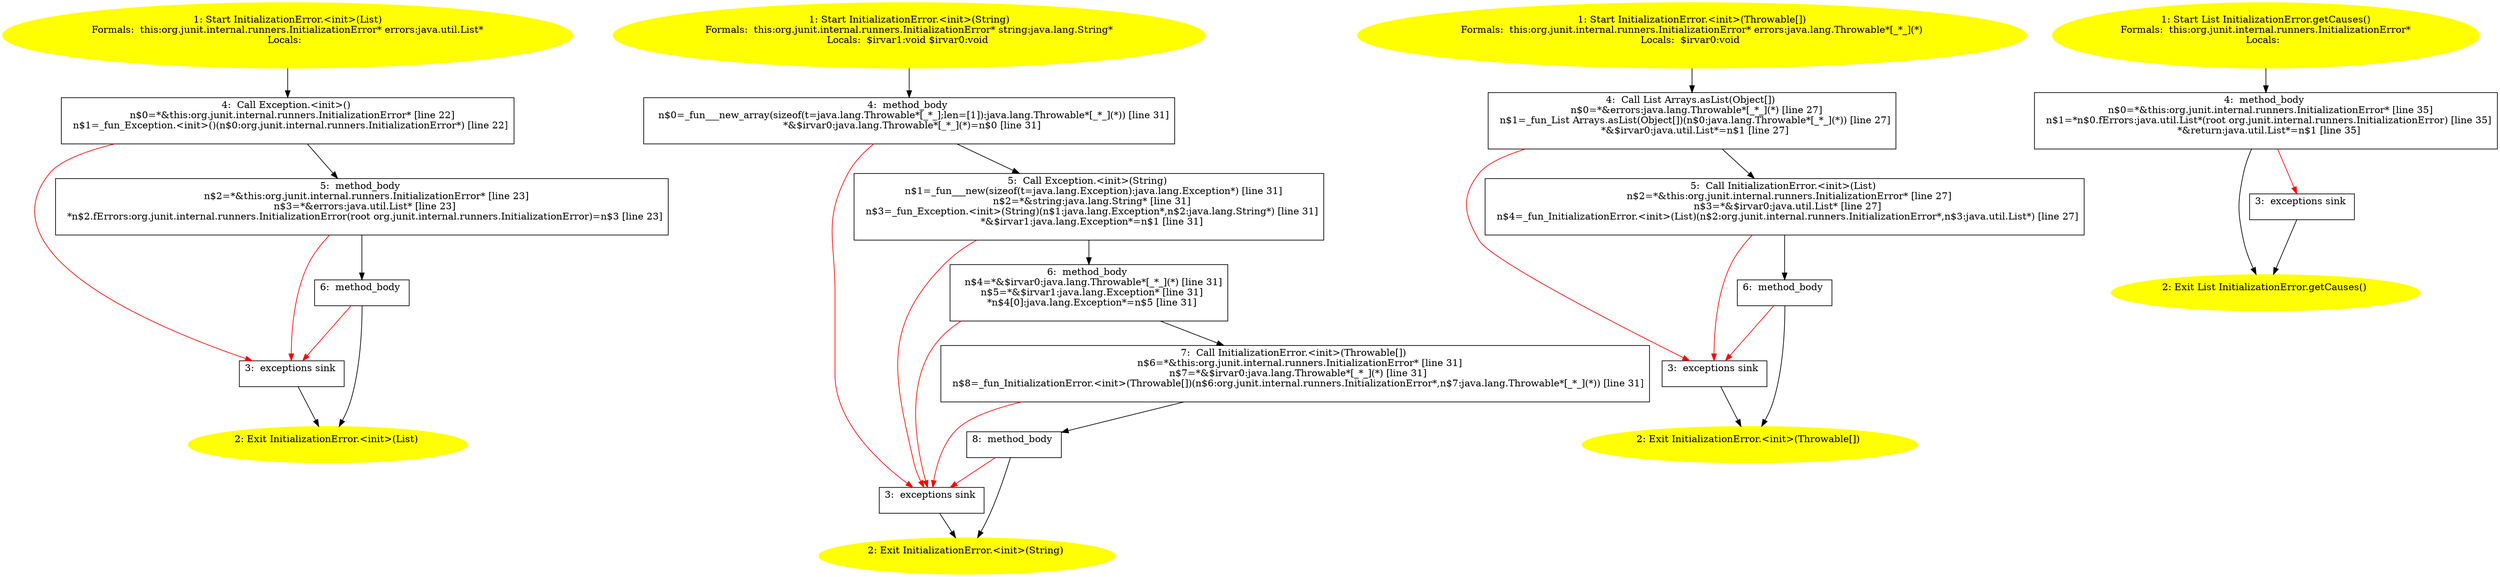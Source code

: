 /* @generated */
digraph cfg {
"org.junit.internal.runners.InitializationError.<init>(java.util.List).05a8487680e849503ba5951e96a49e5d_1" [label="1: Start InitializationError.<init>(List)\nFormals:  this:org.junit.internal.runners.InitializationError* errors:java.util.List*\nLocals:  \n  " color=yellow style=filled]
	

	 "org.junit.internal.runners.InitializationError.<init>(java.util.List).05a8487680e849503ba5951e96a49e5d_1" -> "org.junit.internal.runners.InitializationError.<init>(java.util.List).05a8487680e849503ba5951e96a49e5d_4" ;
"org.junit.internal.runners.InitializationError.<init>(java.util.List).05a8487680e849503ba5951e96a49e5d_2" [label="2: Exit InitializationError.<init>(List) \n  " color=yellow style=filled]
	

"org.junit.internal.runners.InitializationError.<init>(java.util.List).05a8487680e849503ba5951e96a49e5d_3" [label="3:  exceptions sink \n  " shape="box"]
	

	 "org.junit.internal.runners.InitializationError.<init>(java.util.List).05a8487680e849503ba5951e96a49e5d_3" -> "org.junit.internal.runners.InitializationError.<init>(java.util.List).05a8487680e849503ba5951e96a49e5d_2" ;
"org.junit.internal.runners.InitializationError.<init>(java.util.List).05a8487680e849503ba5951e96a49e5d_4" [label="4:  Call Exception.<init>() \n   n$0=*&this:org.junit.internal.runners.InitializationError* [line 22]\n  n$1=_fun_Exception.<init>()(n$0:org.junit.internal.runners.InitializationError*) [line 22]\n " shape="box"]
	

	 "org.junit.internal.runners.InitializationError.<init>(java.util.List).05a8487680e849503ba5951e96a49e5d_4" -> "org.junit.internal.runners.InitializationError.<init>(java.util.List).05a8487680e849503ba5951e96a49e5d_5" ;
	 "org.junit.internal.runners.InitializationError.<init>(java.util.List).05a8487680e849503ba5951e96a49e5d_4" -> "org.junit.internal.runners.InitializationError.<init>(java.util.List).05a8487680e849503ba5951e96a49e5d_3" [color="red" ];
"org.junit.internal.runners.InitializationError.<init>(java.util.List).05a8487680e849503ba5951e96a49e5d_5" [label="5:  method_body \n   n$2=*&this:org.junit.internal.runners.InitializationError* [line 23]\n  n$3=*&errors:java.util.List* [line 23]\n  *n$2.fErrors:org.junit.internal.runners.InitializationError(root org.junit.internal.runners.InitializationError)=n$3 [line 23]\n " shape="box"]
	

	 "org.junit.internal.runners.InitializationError.<init>(java.util.List).05a8487680e849503ba5951e96a49e5d_5" -> "org.junit.internal.runners.InitializationError.<init>(java.util.List).05a8487680e849503ba5951e96a49e5d_6" ;
	 "org.junit.internal.runners.InitializationError.<init>(java.util.List).05a8487680e849503ba5951e96a49e5d_5" -> "org.junit.internal.runners.InitializationError.<init>(java.util.List).05a8487680e849503ba5951e96a49e5d_3" [color="red" ];
"org.junit.internal.runners.InitializationError.<init>(java.util.List).05a8487680e849503ba5951e96a49e5d_6" [label="6:  method_body \n  " shape="box"]
	

	 "org.junit.internal.runners.InitializationError.<init>(java.util.List).05a8487680e849503ba5951e96a49e5d_6" -> "org.junit.internal.runners.InitializationError.<init>(java.util.List).05a8487680e849503ba5951e96a49e5d_2" ;
	 "org.junit.internal.runners.InitializationError.<init>(java.util.List).05a8487680e849503ba5951e96a49e5d_6" -> "org.junit.internal.runners.InitializationError.<init>(java.util.List).05a8487680e849503ba5951e96a49e5d_3" [color="red" ];
"org.junit.internal.runners.InitializationError.<init>(java.lang.String).6b7d836ac7eacf101009491ca6f48dab_1" [label="1: Start InitializationError.<init>(String)\nFormals:  this:org.junit.internal.runners.InitializationError* string:java.lang.String*\nLocals:  $irvar1:void $irvar0:void \n  " color=yellow style=filled]
	

	 "org.junit.internal.runners.InitializationError.<init>(java.lang.String).6b7d836ac7eacf101009491ca6f48dab_1" -> "org.junit.internal.runners.InitializationError.<init>(java.lang.String).6b7d836ac7eacf101009491ca6f48dab_4" ;
"org.junit.internal.runners.InitializationError.<init>(java.lang.String).6b7d836ac7eacf101009491ca6f48dab_2" [label="2: Exit InitializationError.<init>(String) \n  " color=yellow style=filled]
	

"org.junit.internal.runners.InitializationError.<init>(java.lang.String).6b7d836ac7eacf101009491ca6f48dab_3" [label="3:  exceptions sink \n  " shape="box"]
	

	 "org.junit.internal.runners.InitializationError.<init>(java.lang.String).6b7d836ac7eacf101009491ca6f48dab_3" -> "org.junit.internal.runners.InitializationError.<init>(java.lang.String).6b7d836ac7eacf101009491ca6f48dab_2" ;
"org.junit.internal.runners.InitializationError.<init>(java.lang.String).6b7d836ac7eacf101009491ca6f48dab_4" [label="4:  method_body \n   n$0=_fun___new_array(sizeof(t=java.lang.Throwable*[_*_];len=[1]):java.lang.Throwable*[_*_](*)) [line 31]\n  *&$irvar0:java.lang.Throwable*[_*_](*)=n$0 [line 31]\n " shape="box"]
	

	 "org.junit.internal.runners.InitializationError.<init>(java.lang.String).6b7d836ac7eacf101009491ca6f48dab_4" -> "org.junit.internal.runners.InitializationError.<init>(java.lang.String).6b7d836ac7eacf101009491ca6f48dab_5" ;
	 "org.junit.internal.runners.InitializationError.<init>(java.lang.String).6b7d836ac7eacf101009491ca6f48dab_4" -> "org.junit.internal.runners.InitializationError.<init>(java.lang.String).6b7d836ac7eacf101009491ca6f48dab_3" [color="red" ];
"org.junit.internal.runners.InitializationError.<init>(java.lang.String).6b7d836ac7eacf101009491ca6f48dab_5" [label="5:  Call Exception.<init>(String) \n   n$1=_fun___new(sizeof(t=java.lang.Exception):java.lang.Exception*) [line 31]\n  n$2=*&string:java.lang.String* [line 31]\n  n$3=_fun_Exception.<init>(String)(n$1:java.lang.Exception*,n$2:java.lang.String*) [line 31]\n  *&$irvar1:java.lang.Exception*=n$1 [line 31]\n " shape="box"]
	

	 "org.junit.internal.runners.InitializationError.<init>(java.lang.String).6b7d836ac7eacf101009491ca6f48dab_5" -> "org.junit.internal.runners.InitializationError.<init>(java.lang.String).6b7d836ac7eacf101009491ca6f48dab_6" ;
	 "org.junit.internal.runners.InitializationError.<init>(java.lang.String).6b7d836ac7eacf101009491ca6f48dab_5" -> "org.junit.internal.runners.InitializationError.<init>(java.lang.String).6b7d836ac7eacf101009491ca6f48dab_3" [color="red" ];
"org.junit.internal.runners.InitializationError.<init>(java.lang.String).6b7d836ac7eacf101009491ca6f48dab_6" [label="6:  method_body \n   n$4=*&$irvar0:java.lang.Throwable*[_*_](*) [line 31]\n  n$5=*&$irvar1:java.lang.Exception* [line 31]\n  *n$4[0]:java.lang.Exception*=n$5 [line 31]\n " shape="box"]
	

	 "org.junit.internal.runners.InitializationError.<init>(java.lang.String).6b7d836ac7eacf101009491ca6f48dab_6" -> "org.junit.internal.runners.InitializationError.<init>(java.lang.String).6b7d836ac7eacf101009491ca6f48dab_7" ;
	 "org.junit.internal.runners.InitializationError.<init>(java.lang.String).6b7d836ac7eacf101009491ca6f48dab_6" -> "org.junit.internal.runners.InitializationError.<init>(java.lang.String).6b7d836ac7eacf101009491ca6f48dab_3" [color="red" ];
"org.junit.internal.runners.InitializationError.<init>(java.lang.String).6b7d836ac7eacf101009491ca6f48dab_7" [label="7:  Call InitializationError.<init>(Throwable[]) \n   n$6=*&this:org.junit.internal.runners.InitializationError* [line 31]\n  n$7=*&$irvar0:java.lang.Throwable*[_*_](*) [line 31]\n  n$8=_fun_InitializationError.<init>(Throwable[])(n$6:org.junit.internal.runners.InitializationError*,n$7:java.lang.Throwable*[_*_](*)) [line 31]\n " shape="box"]
	

	 "org.junit.internal.runners.InitializationError.<init>(java.lang.String).6b7d836ac7eacf101009491ca6f48dab_7" -> "org.junit.internal.runners.InitializationError.<init>(java.lang.String).6b7d836ac7eacf101009491ca6f48dab_8" ;
	 "org.junit.internal.runners.InitializationError.<init>(java.lang.String).6b7d836ac7eacf101009491ca6f48dab_7" -> "org.junit.internal.runners.InitializationError.<init>(java.lang.String).6b7d836ac7eacf101009491ca6f48dab_3" [color="red" ];
"org.junit.internal.runners.InitializationError.<init>(java.lang.String).6b7d836ac7eacf101009491ca6f48dab_8" [label="8:  method_body \n  " shape="box"]
	

	 "org.junit.internal.runners.InitializationError.<init>(java.lang.String).6b7d836ac7eacf101009491ca6f48dab_8" -> "org.junit.internal.runners.InitializationError.<init>(java.lang.String).6b7d836ac7eacf101009491ca6f48dab_2" ;
	 "org.junit.internal.runners.InitializationError.<init>(java.lang.String).6b7d836ac7eacf101009491ca6f48dab_8" -> "org.junit.internal.runners.InitializationError.<init>(java.lang.String).6b7d836ac7eacf101009491ca6f48dab_3" [color="red" ];
"org.junit.internal.runners.InitializationError.<init>(java.lang.Throwable[]).357b52d7406775a905d86ed6343393fa_1" [label="1: Start InitializationError.<init>(Throwable[])\nFormals:  this:org.junit.internal.runners.InitializationError* errors:java.lang.Throwable*[_*_](*)\nLocals:  $irvar0:void \n  " color=yellow style=filled]
	

	 "org.junit.internal.runners.InitializationError.<init>(java.lang.Throwable[]).357b52d7406775a905d86ed6343393fa_1" -> "org.junit.internal.runners.InitializationError.<init>(java.lang.Throwable[]).357b52d7406775a905d86ed6343393fa_4" ;
"org.junit.internal.runners.InitializationError.<init>(java.lang.Throwable[]).357b52d7406775a905d86ed6343393fa_2" [label="2: Exit InitializationError.<init>(Throwable[]) \n  " color=yellow style=filled]
	

"org.junit.internal.runners.InitializationError.<init>(java.lang.Throwable[]).357b52d7406775a905d86ed6343393fa_3" [label="3:  exceptions sink \n  " shape="box"]
	

	 "org.junit.internal.runners.InitializationError.<init>(java.lang.Throwable[]).357b52d7406775a905d86ed6343393fa_3" -> "org.junit.internal.runners.InitializationError.<init>(java.lang.Throwable[]).357b52d7406775a905d86ed6343393fa_2" ;
"org.junit.internal.runners.InitializationError.<init>(java.lang.Throwable[]).357b52d7406775a905d86ed6343393fa_4" [label="4:  Call List Arrays.asList(Object[]) \n   n$0=*&errors:java.lang.Throwable*[_*_](*) [line 27]\n  n$1=_fun_List Arrays.asList(Object[])(n$0:java.lang.Throwable*[_*_](*)) [line 27]\n  *&$irvar0:java.util.List*=n$1 [line 27]\n " shape="box"]
	

	 "org.junit.internal.runners.InitializationError.<init>(java.lang.Throwable[]).357b52d7406775a905d86ed6343393fa_4" -> "org.junit.internal.runners.InitializationError.<init>(java.lang.Throwable[]).357b52d7406775a905d86ed6343393fa_5" ;
	 "org.junit.internal.runners.InitializationError.<init>(java.lang.Throwable[]).357b52d7406775a905d86ed6343393fa_4" -> "org.junit.internal.runners.InitializationError.<init>(java.lang.Throwable[]).357b52d7406775a905d86ed6343393fa_3" [color="red" ];
"org.junit.internal.runners.InitializationError.<init>(java.lang.Throwable[]).357b52d7406775a905d86ed6343393fa_5" [label="5:  Call InitializationError.<init>(List) \n   n$2=*&this:org.junit.internal.runners.InitializationError* [line 27]\n  n$3=*&$irvar0:java.util.List* [line 27]\n  n$4=_fun_InitializationError.<init>(List)(n$2:org.junit.internal.runners.InitializationError*,n$3:java.util.List*) [line 27]\n " shape="box"]
	

	 "org.junit.internal.runners.InitializationError.<init>(java.lang.Throwable[]).357b52d7406775a905d86ed6343393fa_5" -> "org.junit.internal.runners.InitializationError.<init>(java.lang.Throwable[]).357b52d7406775a905d86ed6343393fa_6" ;
	 "org.junit.internal.runners.InitializationError.<init>(java.lang.Throwable[]).357b52d7406775a905d86ed6343393fa_5" -> "org.junit.internal.runners.InitializationError.<init>(java.lang.Throwable[]).357b52d7406775a905d86ed6343393fa_3" [color="red" ];
"org.junit.internal.runners.InitializationError.<init>(java.lang.Throwable[]).357b52d7406775a905d86ed6343393fa_6" [label="6:  method_body \n  " shape="box"]
	

	 "org.junit.internal.runners.InitializationError.<init>(java.lang.Throwable[]).357b52d7406775a905d86ed6343393fa_6" -> "org.junit.internal.runners.InitializationError.<init>(java.lang.Throwable[]).357b52d7406775a905d86ed6343393fa_2" ;
	 "org.junit.internal.runners.InitializationError.<init>(java.lang.Throwable[]).357b52d7406775a905d86ed6343393fa_6" -> "org.junit.internal.runners.InitializationError.<init>(java.lang.Throwable[]).357b52d7406775a905d86ed6343393fa_3" [color="red" ];
"org.junit.internal.runners.InitializationError.getCauses():java.util.List.ea5ae1e4a08d18c08f3e192fb9aeae39_1" [label="1: Start List InitializationError.getCauses()\nFormals:  this:org.junit.internal.runners.InitializationError*\nLocals:  \n  " color=yellow style=filled]
	

	 "org.junit.internal.runners.InitializationError.getCauses():java.util.List.ea5ae1e4a08d18c08f3e192fb9aeae39_1" -> "org.junit.internal.runners.InitializationError.getCauses():java.util.List.ea5ae1e4a08d18c08f3e192fb9aeae39_4" ;
"org.junit.internal.runners.InitializationError.getCauses():java.util.List.ea5ae1e4a08d18c08f3e192fb9aeae39_2" [label="2: Exit List InitializationError.getCauses() \n  " color=yellow style=filled]
	

"org.junit.internal.runners.InitializationError.getCauses():java.util.List.ea5ae1e4a08d18c08f3e192fb9aeae39_3" [label="3:  exceptions sink \n  " shape="box"]
	

	 "org.junit.internal.runners.InitializationError.getCauses():java.util.List.ea5ae1e4a08d18c08f3e192fb9aeae39_3" -> "org.junit.internal.runners.InitializationError.getCauses():java.util.List.ea5ae1e4a08d18c08f3e192fb9aeae39_2" ;
"org.junit.internal.runners.InitializationError.getCauses():java.util.List.ea5ae1e4a08d18c08f3e192fb9aeae39_4" [label="4:  method_body \n   n$0=*&this:org.junit.internal.runners.InitializationError* [line 35]\n  n$1=*n$0.fErrors:java.util.List*(root org.junit.internal.runners.InitializationError) [line 35]\n  *&return:java.util.List*=n$1 [line 35]\n " shape="box"]
	

	 "org.junit.internal.runners.InitializationError.getCauses():java.util.List.ea5ae1e4a08d18c08f3e192fb9aeae39_4" -> "org.junit.internal.runners.InitializationError.getCauses():java.util.List.ea5ae1e4a08d18c08f3e192fb9aeae39_2" ;
	 "org.junit.internal.runners.InitializationError.getCauses():java.util.List.ea5ae1e4a08d18c08f3e192fb9aeae39_4" -> "org.junit.internal.runners.InitializationError.getCauses():java.util.List.ea5ae1e4a08d18c08f3e192fb9aeae39_3" [color="red" ];
}
